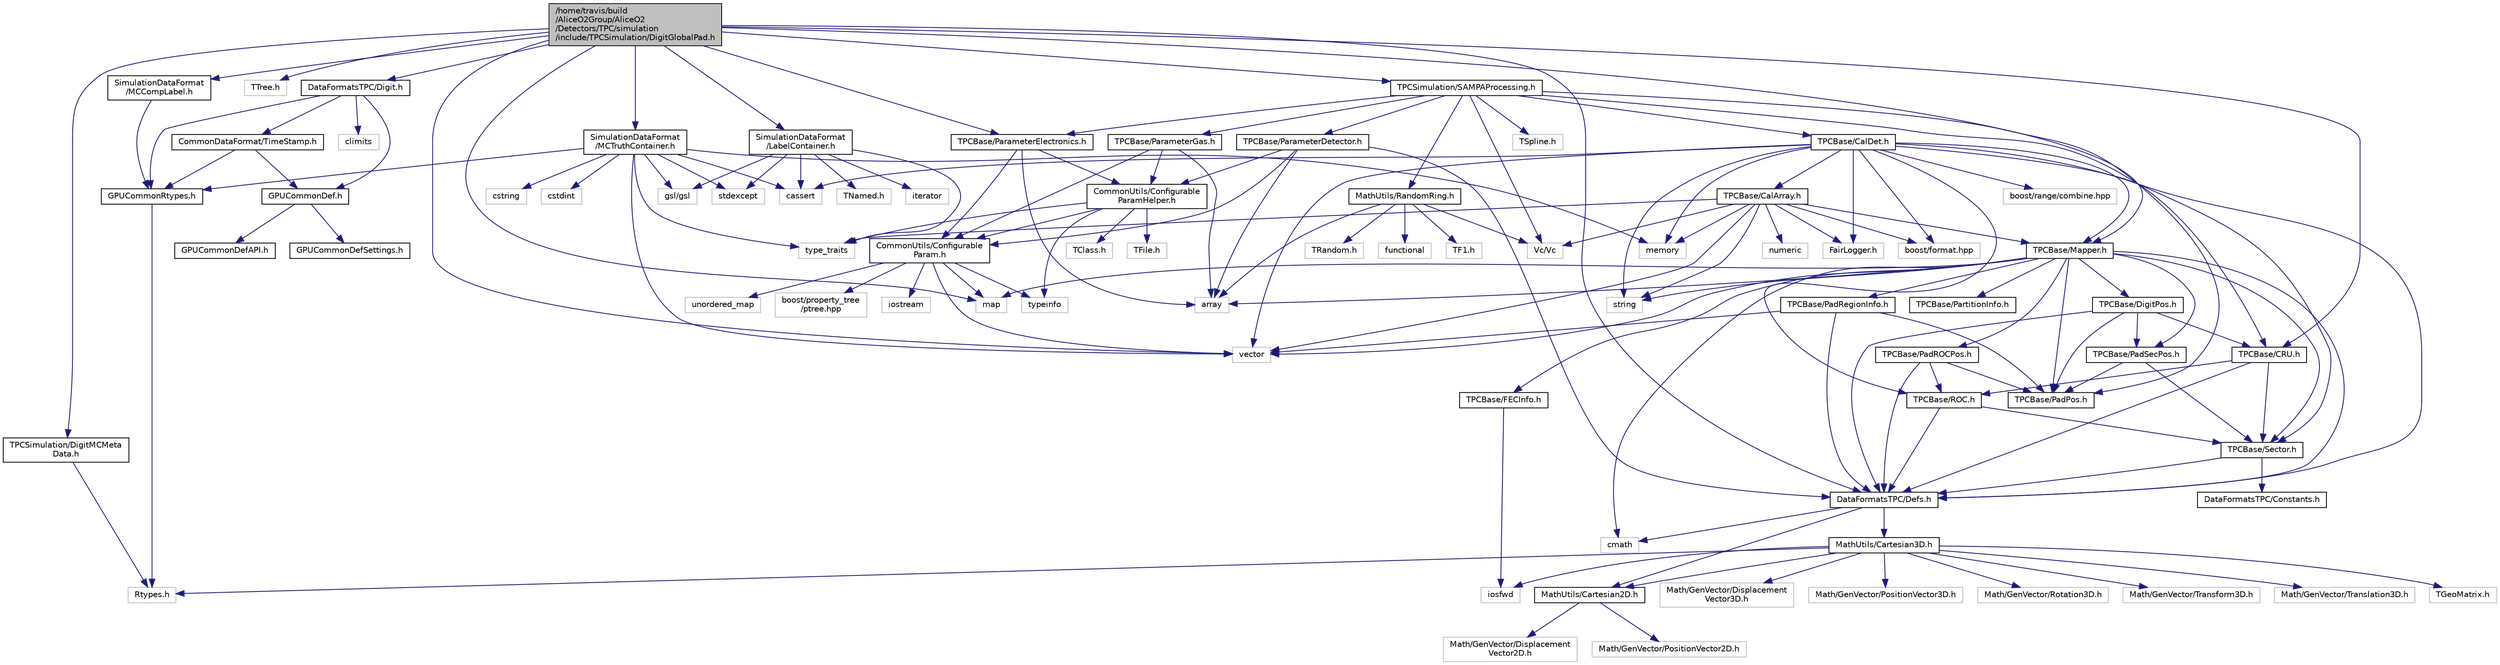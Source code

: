 digraph "/home/travis/build/AliceO2Group/AliceO2/Detectors/TPC/simulation/include/TPCSimulation/DigitGlobalPad.h"
{
 // INTERACTIVE_SVG=YES
  bgcolor="transparent";
  edge [fontname="Helvetica",fontsize="10",labelfontname="Helvetica",labelfontsize="10"];
  node [fontname="Helvetica",fontsize="10",shape=record];
  Node0 [label="/home/travis/build\l/AliceO2Group/AliceO2\l/Detectors/TPC/simulation\l/include/TPCSimulation/DigitGlobalPad.h",height=0.2,width=0.4,color="black", fillcolor="grey75", style="filled", fontcolor="black"];
  Node0 -> Node1 [color="midnightblue",fontsize="10",style="solid",fontname="Helvetica"];
  Node1 [label="map",height=0.2,width=0.4,color="grey75"];
  Node0 -> Node2 [color="midnightblue",fontsize="10",style="solid",fontname="Helvetica"];
  Node2 [label="vector",height=0.2,width=0.4,color="grey75"];
  Node0 -> Node3 [color="midnightblue",fontsize="10",style="solid",fontname="Helvetica"];
  Node3 [label="TTree.h",height=0.2,width=0.4,color="grey75"];
  Node0 -> Node4 [color="midnightblue",fontsize="10",style="solid",fontname="Helvetica"];
  Node4 [label="SimulationDataFormat\l/MCCompLabel.h",height=0.2,width=0.4,color="black",URL="$d7/dcd/MCCompLabel_8h.html"];
  Node4 -> Node5 [color="midnightblue",fontsize="10",style="solid",fontname="Helvetica"];
  Node5 [label="GPUCommonRtypes.h",height=0.2,width=0.4,color="black",URL="$d2/d45/GPUCommonRtypes_8h.html"];
  Node5 -> Node6 [color="midnightblue",fontsize="10",style="solid",fontname="Helvetica"];
  Node6 [label="Rtypes.h",height=0.2,width=0.4,color="grey75"];
  Node0 -> Node7 [color="midnightblue",fontsize="10",style="solid",fontname="Helvetica"];
  Node7 [label="SimulationDataFormat\l/MCTruthContainer.h",height=0.2,width=0.4,color="black",URL="$db/d14/MCTruthContainer_8h.html",tooltip="Definition of a container to keep Monte Carlo truth external to simulation objects. "];
  Node7 -> Node5 [color="midnightblue",fontsize="10",style="solid",fontname="Helvetica"];
  Node7 -> Node8 [color="midnightblue",fontsize="10",style="solid",fontname="Helvetica"];
  Node8 [label="cstdint",height=0.2,width=0.4,color="grey75"];
  Node7 -> Node9 [color="midnightblue",fontsize="10",style="solid",fontname="Helvetica"];
  Node9 [label="cassert",height=0.2,width=0.4,color="grey75"];
  Node7 -> Node10 [color="midnightblue",fontsize="10",style="solid",fontname="Helvetica"];
  Node10 [label="stdexcept",height=0.2,width=0.4,color="grey75"];
  Node7 -> Node11 [color="midnightblue",fontsize="10",style="solid",fontname="Helvetica"];
  Node11 [label="gsl/gsl",height=0.2,width=0.4,color="grey75"];
  Node7 -> Node12 [color="midnightblue",fontsize="10",style="solid",fontname="Helvetica"];
  Node12 [label="type_traits",height=0.2,width=0.4,color="grey75"];
  Node7 -> Node13 [color="midnightblue",fontsize="10",style="solid",fontname="Helvetica"];
  Node13 [label="cstring",height=0.2,width=0.4,color="grey75"];
  Node7 -> Node14 [color="midnightblue",fontsize="10",style="solid",fontname="Helvetica"];
  Node14 [label="memory",height=0.2,width=0.4,color="grey75"];
  Node7 -> Node2 [color="midnightblue",fontsize="10",style="solid",fontname="Helvetica"];
  Node0 -> Node15 [color="midnightblue",fontsize="10",style="solid",fontname="Helvetica"];
  Node15 [label="SimulationDataFormat\l/LabelContainer.h",height=0.2,width=0.4,color="black",URL="$db/ded/LabelContainer_8h.html"];
  Node15 -> Node16 [color="midnightblue",fontsize="10",style="solid",fontname="Helvetica"];
  Node16 [label="TNamed.h",height=0.2,width=0.4,color="grey75"];
  Node15 -> Node9 [color="midnightblue",fontsize="10",style="solid",fontname="Helvetica"];
  Node15 -> Node10 [color="midnightblue",fontsize="10",style="solid",fontname="Helvetica"];
  Node15 -> Node12 [color="midnightblue",fontsize="10",style="solid",fontname="Helvetica"];
  Node15 -> Node17 [color="midnightblue",fontsize="10",style="solid",fontname="Helvetica"];
  Node17 [label="iterator",height=0.2,width=0.4,color="grey75"];
  Node15 -> Node11 [color="midnightblue",fontsize="10",style="solid",fontname="Helvetica"];
  Node0 -> Node18 [color="midnightblue",fontsize="10",style="solid",fontname="Helvetica"];
  Node18 [label="DataFormatsTPC/Defs.h",height=0.2,width=0.4,color="black",URL="$d1/d73/Defs_8h.html",tooltip="Common definitions for 2D coordinates. "];
  Node18 -> Node19 [color="midnightblue",fontsize="10",style="solid",fontname="Helvetica"];
  Node19 [label="cmath",height=0.2,width=0.4,color="grey75"];
  Node18 -> Node20 [color="midnightblue",fontsize="10",style="solid",fontname="Helvetica"];
  Node20 [label="MathUtils/Cartesian2D.h",height=0.2,width=0.4,color="black",URL="$d2/dd0/Cartesian2D_8h.html"];
  Node20 -> Node21 [color="midnightblue",fontsize="10",style="solid",fontname="Helvetica"];
  Node21 [label="Math/GenVector/Displacement\lVector2D.h",height=0.2,width=0.4,color="grey75"];
  Node20 -> Node22 [color="midnightblue",fontsize="10",style="solid",fontname="Helvetica"];
  Node22 [label="Math/GenVector/PositionVector2D.h",height=0.2,width=0.4,color="grey75"];
  Node18 -> Node23 [color="midnightblue",fontsize="10",style="solid",fontname="Helvetica"];
  Node23 [label="MathUtils/Cartesian3D.h",height=0.2,width=0.4,color="black",URL="$dd/d76/Cartesian3D_8h.html"];
  Node23 -> Node24 [color="midnightblue",fontsize="10",style="solid",fontname="Helvetica"];
  Node24 [label="Math/GenVector/Displacement\lVector3D.h",height=0.2,width=0.4,color="grey75"];
  Node23 -> Node25 [color="midnightblue",fontsize="10",style="solid",fontname="Helvetica"];
  Node25 [label="Math/GenVector/PositionVector3D.h",height=0.2,width=0.4,color="grey75"];
  Node23 -> Node26 [color="midnightblue",fontsize="10",style="solid",fontname="Helvetica"];
  Node26 [label="Math/GenVector/Rotation3D.h",height=0.2,width=0.4,color="grey75"];
  Node23 -> Node27 [color="midnightblue",fontsize="10",style="solid",fontname="Helvetica"];
  Node27 [label="Math/GenVector/Transform3D.h",height=0.2,width=0.4,color="grey75"];
  Node23 -> Node28 [color="midnightblue",fontsize="10",style="solid",fontname="Helvetica"];
  Node28 [label="Math/GenVector/Translation3D.h",height=0.2,width=0.4,color="grey75"];
  Node23 -> Node6 [color="midnightblue",fontsize="10",style="solid",fontname="Helvetica"];
  Node23 -> Node29 [color="midnightblue",fontsize="10",style="solid",fontname="Helvetica"];
  Node29 [label="TGeoMatrix.h",height=0.2,width=0.4,color="grey75"];
  Node23 -> Node30 [color="midnightblue",fontsize="10",style="solid",fontname="Helvetica"];
  Node30 [label="iosfwd",height=0.2,width=0.4,color="grey75"];
  Node23 -> Node20 [color="midnightblue",fontsize="10",style="solid",fontname="Helvetica"];
  Node0 -> Node31 [color="midnightblue",fontsize="10",style="solid",fontname="Helvetica"];
  Node31 [label="TPCBase/CRU.h",height=0.2,width=0.4,color="black",URL="$df/d26/CRU_8h.html"];
  Node31 -> Node18 [color="midnightblue",fontsize="10",style="solid",fontname="Helvetica"];
  Node31 -> Node32 [color="midnightblue",fontsize="10",style="solid",fontname="Helvetica"];
  Node32 [label="TPCBase/Sector.h",height=0.2,width=0.4,color="black",URL="$d3/dd6/Sector_8h.html"];
  Node32 -> Node33 [color="midnightblue",fontsize="10",style="solid",fontname="Helvetica"];
  Node33 [label="DataFormatsTPC/Constants.h",height=0.2,width=0.4,color="black",URL="$d0/dda/DataFormats_2Detectors_2TPC_2include_2DataFormatsTPC_2Constants_8h.html"];
  Node32 -> Node18 [color="midnightblue",fontsize="10",style="solid",fontname="Helvetica"];
  Node31 -> Node34 [color="midnightblue",fontsize="10",style="solid",fontname="Helvetica"];
  Node34 [label="TPCBase/ROC.h",height=0.2,width=0.4,color="black",URL="$dc/d14/ROC_8h.html"];
  Node34 -> Node18 [color="midnightblue",fontsize="10",style="solid",fontname="Helvetica"];
  Node34 -> Node32 [color="midnightblue",fontsize="10",style="solid",fontname="Helvetica"];
  Node0 -> Node35 [color="midnightblue",fontsize="10",style="solid",fontname="Helvetica"];
  Node35 [label="DataFormatsTPC/Digit.h",height=0.2,width=0.4,color="black",URL="$d3/d7d/DataFormats_2Detectors_2TPC_2include_2DataFormatsTPC_2Digit_8h.html"];
  Node35 -> Node5 [color="midnightblue",fontsize="10",style="solid",fontname="Helvetica"];
  Node35 -> Node36 [color="midnightblue",fontsize="10",style="solid",fontname="Helvetica"];
  Node36 [label="GPUCommonDef.h",height=0.2,width=0.4,color="black",URL="$df/d21/GPUCommonDef_8h.html"];
  Node36 -> Node37 [color="midnightblue",fontsize="10",style="solid",fontname="Helvetica"];
  Node37 [label="GPUCommonDefSettings.h",height=0.2,width=0.4,color="black",URL="$d5/d93/GPUCommonDefSettings_8h.html"];
  Node36 -> Node38 [color="midnightblue",fontsize="10",style="solid",fontname="Helvetica"];
  Node38 [label="GPUCommonDefAPI.h",height=0.2,width=0.4,color="black",URL="$da/d5a/GPUCommonDefAPI_8h.html"];
  Node35 -> Node39 [color="midnightblue",fontsize="10",style="solid",fontname="Helvetica"];
  Node39 [label="CommonDataFormat/TimeStamp.h",height=0.2,width=0.4,color="black",URL="$df/d5d/common_2include_2CommonDataFormat_2TimeStamp_8h.html"];
  Node39 -> Node5 [color="midnightblue",fontsize="10",style="solid",fontname="Helvetica"];
  Node39 -> Node36 [color="midnightblue",fontsize="10",style="solid",fontname="Helvetica"];
  Node35 -> Node40 [color="midnightblue",fontsize="10",style="solid",fontname="Helvetica"];
  Node40 [label="climits",height=0.2,width=0.4,color="grey75"];
  Node0 -> Node41 [color="midnightblue",fontsize="10",style="solid",fontname="Helvetica"];
  Node41 [label="TPCBase/Mapper.h",height=0.2,width=0.4,color="black",URL="$d5/d1d/TPC_2base_2include_2TPCBase_2Mapper_8h.html"];
  Node41 -> Node1 [color="midnightblue",fontsize="10",style="solid",fontname="Helvetica"];
  Node41 -> Node2 [color="midnightblue",fontsize="10",style="solid",fontname="Helvetica"];
  Node41 -> Node42 [color="midnightblue",fontsize="10",style="solid",fontname="Helvetica"];
  Node42 [label="array",height=0.2,width=0.4,color="grey75"];
  Node41 -> Node43 [color="midnightblue",fontsize="10",style="solid",fontname="Helvetica"];
  Node43 [label="string",height=0.2,width=0.4,color="grey75"];
  Node41 -> Node19 [color="midnightblue",fontsize="10",style="solid",fontname="Helvetica"];
  Node41 -> Node18 [color="midnightblue",fontsize="10",style="solid",fontname="Helvetica"];
  Node41 -> Node44 [color="midnightblue",fontsize="10",style="solid",fontname="Helvetica"];
  Node44 [label="TPCBase/PadPos.h",height=0.2,width=0.4,color="black",URL="$de/d41/PadPos_8h.html"];
  Node41 -> Node45 [color="midnightblue",fontsize="10",style="solid",fontname="Helvetica"];
  Node45 [label="TPCBase/PadSecPos.h",height=0.2,width=0.4,color="black",URL="$dd/d0b/PadSecPos_8h.html"];
  Node45 -> Node32 [color="midnightblue",fontsize="10",style="solid",fontname="Helvetica"];
  Node45 -> Node44 [color="midnightblue",fontsize="10",style="solid",fontname="Helvetica"];
  Node41 -> Node46 [color="midnightblue",fontsize="10",style="solid",fontname="Helvetica"];
  Node46 [label="TPCBase/PadROCPos.h",height=0.2,width=0.4,color="black",URL="$da/d61/PadROCPos_8h.html"];
  Node46 -> Node18 [color="midnightblue",fontsize="10",style="solid",fontname="Helvetica"];
  Node46 -> Node34 [color="midnightblue",fontsize="10",style="solid",fontname="Helvetica"];
  Node46 -> Node44 [color="midnightblue",fontsize="10",style="solid",fontname="Helvetica"];
  Node41 -> Node47 [color="midnightblue",fontsize="10",style="solid",fontname="Helvetica"];
  Node47 [label="TPCBase/DigitPos.h",height=0.2,width=0.4,color="black",URL="$d3/d54/DigitPos_8h.html"];
  Node47 -> Node18 [color="midnightblue",fontsize="10",style="solid",fontname="Helvetica"];
  Node47 -> Node31 [color="midnightblue",fontsize="10",style="solid",fontname="Helvetica"];
  Node47 -> Node44 [color="midnightblue",fontsize="10",style="solid",fontname="Helvetica"];
  Node47 -> Node45 [color="midnightblue",fontsize="10",style="solid",fontname="Helvetica"];
  Node41 -> Node48 [color="midnightblue",fontsize="10",style="solid",fontname="Helvetica"];
  Node48 [label="TPCBase/FECInfo.h",height=0.2,width=0.4,color="black",URL="$d1/d1f/FECInfo_8h.html"];
  Node48 -> Node30 [color="midnightblue",fontsize="10",style="solid",fontname="Helvetica"];
  Node41 -> Node49 [color="midnightblue",fontsize="10",style="solid",fontname="Helvetica"];
  Node49 [label="TPCBase/PadRegionInfo.h",height=0.2,width=0.4,color="black",URL="$da/d9d/PadRegionInfo_8h.html"];
  Node49 -> Node2 [color="midnightblue",fontsize="10",style="solid",fontname="Helvetica"];
  Node49 -> Node18 [color="midnightblue",fontsize="10",style="solid",fontname="Helvetica"];
  Node49 -> Node44 [color="midnightblue",fontsize="10",style="solid",fontname="Helvetica"];
  Node41 -> Node50 [color="midnightblue",fontsize="10",style="solid",fontname="Helvetica"];
  Node50 [label="TPCBase/PartitionInfo.h",height=0.2,width=0.4,color="black",URL="$d6/d42/PartitionInfo_8h.html"];
  Node41 -> Node32 [color="midnightblue",fontsize="10",style="solid",fontname="Helvetica"];
  Node0 -> Node51 [color="midnightblue",fontsize="10",style="solid",fontname="Helvetica"];
  Node51 [label="TPCBase/ParameterElectronics.h",height=0.2,width=0.4,color="black",URL="$d3/d47/ParameterElectronics_8h.html",tooltip="Definition of the parameter class for the detector electronics. "];
  Node51 -> Node42 [color="midnightblue",fontsize="10",style="solid",fontname="Helvetica"];
  Node51 -> Node52 [color="midnightblue",fontsize="10",style="solid",fontname="Helvetica"];
  Node52 [label="CommonUtils/Configurable\lParam.h",height=0.2,width=0.4,color="black",URL="$db/d2c/ConfigurableParam_8h.html"];
  Node52 -> Node2 [color="midnightblue",fontsize="10",style="solid",fontname="Helvetica"];
  Node52 -> Node1 [color="midnightblue",fontsize="10",style="solid",fontname="Helvetica"];
  Node52 -> Node53 [color="midnightblue",fontsize="10",style="solid",fontname="Helvetica"];
  Node53 [label="unordered_map",height=0.2,width=0.4,color="grey75"];
  Node52 -> Node54 [color="midnightblue",fontsize="10",style="solid",fontname="Helvetica"];
  Node54 [label="boost/property_tree\l/ptree.hpp",height=0.2,width=0.4,color="grey75"];
  Node52 -> Node55 [color="midnightblue",fontsize="10",style="solid",fontname="Helvetica"];
  Node55 [label="typeinfo",height=0.2,width=0.4,color="grey75"];
  Node52 -> Node56 [color="midnightblue",fontsize="10",style="solid",fontname="Helvetica"];
  Node56 [label="iostream",height=0.2,width=0.4,color="grey75"];
  Node51 -> Node57 [color="midnightblue",fontsize="10",style="solid",fontname="Helvetica"];
  Node57 [label="CommonUtils/Configurable\lParamHelper.h",height=0.2,width=0.4,color="black",URL="$da/d6b/ConfigurableParamHelper_8h.html"];
  Node57 -> Node52 [color="midnightblue",fontsize="10",style="solid",fontname="Helvetica"];
  Node57 -> Node58 [color="midnightblue",fontsize="10",style="solid",fontname="Helvetica"];
  Node58 [label="TClass.h",height=0.2,width=0.4,color="grey75"];
  Node57 -> Node12 [color="midnightblue",fontsize="10",style="solid",fontname="Helvetica"];
  Node57 -> Node55 [color="midnightblue",fontsize="10",style="solid",fontname="Helvetica"];
  Node57 -> Node59 [color="midnightblue",fontsize="10",style="solid",fontname="Helvetica"];
  Node59 [label="TFile.h",height=0.2,width=0.4,color="grey75"];
  Node0 -> Node60 [color="midnightblue",fontsize="10",style="solid",fontname="Helvetica"];
  Node60 [label="TPCSimulation/DigitMCMeta\lData.h",height=0.2,width=0.4,color="black",URL="$dd/df5/DigitMCMetaData_8h.html",tooltip="Definition of the Meta Data object of the Monte Carlo Digit. "];
  Node60 -> Node6 [color="midnightblue",fontsize="10",style="solid",fontname="Helvetica"];
  Node0 -> Node61 [color="midnightblue",fontsize="10",style="solid",fontname="Helvetica"];
  Node61 [label="TPCSimulation/SAMPAProcessing.h",height=0.2,width=0.4,color="black",URL="$d0/d45/SAMPAProcessing_8h.html",tooltip="Definition of the SAMPA response. "];
  Node61 -> Node62 [color="midnightblue",fontsize="10",style="solid",fontname="Helvetica"];
  Node62 [label="Vc/Vc",height=0.2,width=0.4,color="grey75"];
  Node61 -> Node44 [color="midnightblue",fontsize="10",style="solid",fontname="Helvetica"];
  Node61 -> Node63 [color="midnightblue",fontsize="10",style="solid",fontname="Helvetica"];
  Node63 [label="TPCBase/CalDet.h",height=0.2,width=0.4,color="black",URL="$d6/d2b/TPC_2base_2include_2TPCBase_2CalDet_8h.html"];
  Node63 -> Node14 [color="midnightblue",fontsize="10",style="solid",fontname="Helvetica"];
  Node63 -> Node2 [color="midnightblue",fontsize="10",style="solid",fontname="Helvetica"];
  Node63 -> Node43 [color="midnightblue",fontsize="10",style="solid",fontname="Helvetica"];
  Node63 -> Node64 [color="midnightblue",fontsize="10",style="solid",fontname="Helvetica"];
  Node64 [label="boost/format.hpp",height=0.2,width=0.4,color="grey75"];
  Node63 -> Node65 [color="midnightblue",fontsize="10",style="solid",fontname="Helvetica"];
  Node65 [label="boost/range/combine.hpp",height=0.2,width=0.4,color="grey75"];
  Node63 -> Node9 [color="midnightblue",fontsize="10",style="solid",fontname="Helvetica"];
  Node63 -> Node66 [color="midnightblue",fontsize="10",style="solid",fontname="Helvetica"];
  Node66 [label="FairLogger.h",height=0.2,width=0.4,color="grey75"];
  Node63 -> Node18 [color="midnightblue",fontsize="10",style="solid",fontname="Helvetica"];
  Node63 -> Node41 [color="midnightblue",fontsize="10",style="solid",fontname="Helvetica"];
  Node63 -> Node34 [color="midnightblue",fontsize="10",style="solid",fontname="Helvetica"];
  Node63 -> Node32 [color="midnightblue",fontsize="10",style="solid",fontname="Helvetica"];
  Node63 -> Node67 [color="midnightblue",fontsize="10",style="solid",fontname="Helvetica"];
  Node67 [label="TPCBase/CalArray.h",height=0.2,width=0.4,color="black",URL="$db/d9b/CalArray_8h.html"];
  Node67 -> Node62 [color="midnightblue",fontsize="10",style="solid",fontname="Helvetica"];
  Node67 -> Node14 [color="midnightblue",fontsize="10",style="solid",fontname="Helvetica"];
  Node67 -> Node2 [color="midnightblue",fontsize="10",style="solid",fontname="Helvetica"];
  Node67 -> Node43 [color="midnightblue",fontsize="10",style="solid",fontname="Helvetica"];
  Node67 -> Node68 [color="midnightblue",fontsize="10",style="solid",fontname="Helvetica"];
  Node68 [label="numeric",height=0.2,width=0.4,color="grey75"];
  Node67 -> Node12 [color="midnightblue",fontsize="10",style="solid",fontname="Helvetica"];
  Node67 -> Node64 [color="midnightblue",fontsize="10",style="solid",fontname="Helvetica"];
  Node67 -> Node66 [color="midnightblue",fontsize="10",style="solid",fontname="Helvetica"];
  Node67 -> Node41 [color="midnightblue",fontsize="10",style="solid",fontname="Helvetica"];
  Node61 -> Node31 [color="midnightblue",fontsize="10",style="solid",fontname="Helvetica"];
  Node61 -> Node69 [color="midnightblue",fontsize="10",style="solid",fontname="Helvetica"];
  Node69 [label="MathUtils/RandomRing.h",height=0.2,width=0.4,color="black",URL="$db/dac/RandomRing_8h.html"];
  Node69 -> Node62 [color="midnightblue",fontsize="10",style="solid",fontname="Helvetica"];
  Node69 -> Node42 [color="midnightblue",fontsize="10",style="solid",fontname="Helvetica"];
  Node69 -> Node70 [color="midnightblue",fontsize="10",style="solid",fontname="Helvetica"];
  Node70 [label="TF1.h",height=0.2,width=0.4,color="grey75"];
  Node69 -> Node71 [color="midnightblue",fontsize="10",style="solid",fontname="Helvetica"];
  Node71 [label="TRandom.h",height=0.2,width=0.4,color="grey75"];
  Node69 -> Node72 [color="midnightblue",fontsize="10",style="solid",fontname="Helvetica"];
  Node72 [label="functional",height=0.2,width=0.4,color="grey75"];
  Node61 -> Node73 [color="midnightblue",fontsize="10",style="solid",fontname="Helvetica"];
  Node73 [label="TPCBase/ParameterDetector.h",height=0.2,width=0.4,color="black",URL="$db/dad/ParameterDetector_8h.html",tooltip="Definition of the parameter class for the detector. "];
  Node73 -> Node42 [color="midnightblue",fontsize="10",style="solid",fontname="Helvetica"];
  Node73 -> Node18 [color="midnightblue",fontsize="10",style="solid",fontname="Helvetica"];
  Node73 -> Node52 [color="midnightblue",fontsize="10",style="solid",fontname="Helvetica"];
  Node73 -> Node57 [color="midnightblue",fontsize="10",style="solid",fontname="Helvetica"];
  Node61 -> Node51 [color="midnightblue",fontsize="10",style="solid",fontname="Helvetica"];
  Node61 -> Node74 [color="midnightblue",fontsize="10",style="solid",fontname="Helvetica"];
  Node74 [label="TPCBase/ParameterGas.h",height=0.2,width=0.4,color="black",URL="$db/d5b/ParameterGas_8h.html",tooltip="Definition of the parameter class for the detector gas. "];
  Node74 -> Node42 [color="midnightblue",fontsize="10",style="solid",fontname="Helvetica"];
  Node74 -> Node52 [color="midnightblue",fontsize="10",style="solid",fontname="Helvetica"];
  Node74 -> Node57 [color="midnightblue",fontsize="10",style="solid",fontname="Helvetica"];
  Node61 -> Node75 [color="midnightblue",fontsize="10",style="solid",fontname="Helvetica"];
  Node75 [label="TSpline.h",height=0.2,width=0.4,color="grey75"];
}
